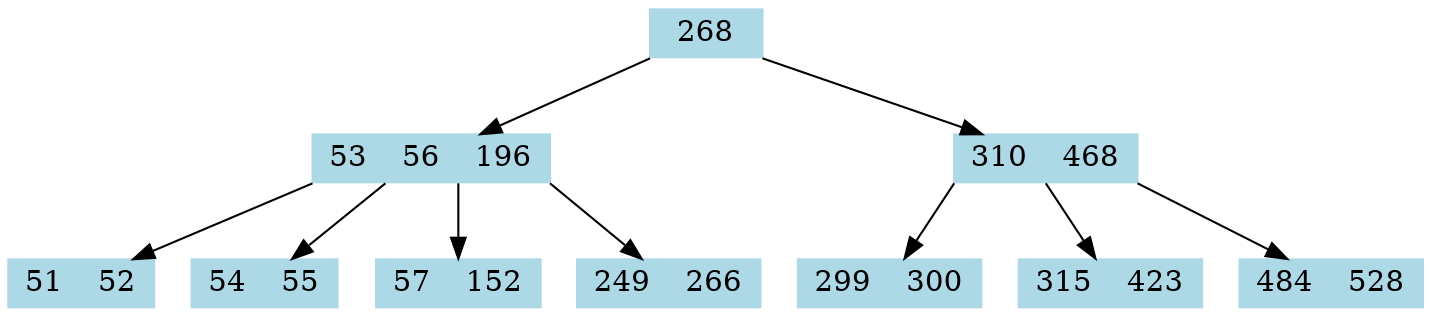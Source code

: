 
//
digraph {
 splines=false;
 node [shape = record,height=.1,style=filled,color=lightblue;];

 node0x100608a80 [label = " <node268> 268"]
 node0x100608a80:<node268>:sw -> node0x10057d6e0
 node0x10057d6e0 [label = " <node53> 53| <node56> 56| <node196> 196"]
 node0x10057d6e0:<node53>:sw -> node0x10057d3d0
 node0x10057d3d0 [label = " <node51> 51| <node52> 52"]
 node0x10057d6e0:<node53>:se -> node0x100608ad0
 node0x100608ad0 [label = " <node54> 54| <node55> 55"]
 node0x10057d6e0:<node56>:se -> node0x1006086e0
 node0x1006086e0 [label = " <node57> 57| <node152> 152"]
 node0x10057d6e0:<node196>:se -> node0x10057d460
 node0x10057d460 [label = " <node249> 249| <node266> 266"]
 node0x100608a80:<node268>:se -> node0x100608a20
 node0x100608a20 [label = " <node310> 310| <node468> 468"]
 node0x100608a20:<node310>:sw -> node0x10057d730
 node0x10057d730 [label = " <node299> 299| <node300> 300"]
 node0x100608a20:<node310>:se -> node0x10057d830
 node0x10057d830 [label = " <node315> 315| <node423> 423"]
 node0x100608a20:<node468>:se -> node0x10057d7e0
 node0x10057d7e0 [label = " <node484> 484| <node528> 528"]
}

//solveUnderflow
digraph {
 splines=false;
 node [shape = record,height=.1,style=filled,color=lightblue;];

 node0x100608a80 [label = " <node268> 268"]
 node0x100608a80:<node268>:sw -> node0x10057d6e0
 node0x10057d6e0 [label = " <node53> 53| <node56> 56| <node196> 196"]
 node0x10057d6e0:<node53>:sw -> node0x10057d3d0
 node0x10057d3d0 [label = " <node51> 51| <node52> 52"]
 node0x10057d6e0:<node53>:se -> node0x100608ad0
 node0x100608ad0 [label = " <node54> 54| <node55> 55"]
 node0x10057d6e0:<node56>:se -> node0x1006086e0
 node0x1006086e0 [label = " <node57> 57| <node152> 152"]
 node0x10057d6e0:<node196>:se -> node0x10057d460
 node0x10057d460 [label = " <node249> 249| <node266> 266"]
 node0x100608a80:<node268>:se -> node0x100608a20
 node0x100608a20 [label = " <node310> 310| <node468> 468"]
 node0x100608a20:<node310>:sw -> node0x10057d730
 node0x10057d730 [label = " <node299> 299| <node300> 300"]
 node0x100608a20:<node310>:se -> node0x10057d830
 node0x10057d830 [label = " <node315> 315| <node423> 423"]
 node0x100608a20:<node468>:se -> node0x10057d7e0
 node0x10057d7e0 [label = " <node528> 528"]
}

//solveUnderflow
digraph {
 splines=false;
 node [shape = record,height=.1,style=filled,color=lightblue;];

 node0x100608a80 [label = " <node268> 268"]
 node0x100608a80:<node268>:sw -> node0x10057d6e0
 node0x10057d6e0 [label = " <node53> 53| <node56> 56| <node196> 196"]
 node0x10057d6e0:<node53>:sw -> node0x10057d3d0
 node0x10057d3d0 [label = " <node51> 51| <node52> 52"]
 node0x10057d6e0:<node53>:se -> node0x100608ad0
 node0x100608ad0 [label = " <node54> 54| <node55> 55"]
 node0x10057d6e0:<node56>:se -> node0x1006086e0
 node0x1006086e0 [label = " <node57> 57| <node152> 152"]
 node0x10057d6e0:<node196>:se -> node0x10057d460
 node0x10057d460 [label = " <node249> 249| <node266> 266"]
 node0x100608a80:<node268>:se -> node0x100608a20
 node0x100608a20 [label = " <node310> 310"]
 node0x100608a20:<node310>:sw -> node0x10057d730
 node0x10057d730 [label = " <node299> 299| <node300> 300"]
 node0x100608a20:<node310>:se -> node0x10057d830
 node0x10057d830 [label = " <node315> 315| <node423> 423| <node468> 468| <node528> 528"]
}

//484
digraph {
 splines=false;
 node [shape = record,height=.1,style=filled,color=lightblue;];

 node0x100608a80 [label = " <node196> 196"]
 node0x100608a80:<node196>:sw -> node0x10057d6e0
 node0x10057d6e0 [label = " <node53> 53| <node56> 56"]
 node0x10057d6e0:<node53>:sw -> node0x10057d3d0
 node0x10057d3d0 [label = " <node51> 51| <node52> 52"]
 node0x10057d6e0:<node53>:se -> node0x100608ad0
 node0x100608ad0 [label = " <node54> 54| <node55> 55"]
 node0x10057d6e0:<node56>:se -> node0x1006086e0
 node0x1006086e0 [label = " <node57> 57| <node152> 152"]
 node0x100608a80:<node196>:se -> node0x100608a20
 node0x100608a20 [label = " <node268> 268| <node310> 310"]
 node0x100608a20:<node268>:sw -> node0x10057d460
 node0x10057d460 [label = " <node249> 249| <node266> 266"]
 node0x100608a20:<node268>:se -> node0x10057d730
 node0x10057d730 [label = " <node299> 299| <node300> 300"]
 node0x100608a20:<node310>:se -> node0x10057d830
 node0x10057d830 [label = " <node315> 315| <node423> 423| <node468> 468| <node528> 528"]
}

//solveUnderflow
digraph {
 splines=false;
 node [shape = record,height=.1,style=filled,color=lightblue;];

 node0x100608a80 [label = " <node196> 196"]
 node0x100608a80:<node196>:sw -> node0x10057d6e0
 node0x10057d6e0 [label = " <node53> 53| <node56> 56"]
 node0x10057d6e0:<node53>:sw -> node0x10057d3d0
 node0x10057d3d0 [label = " <node51> 51"]
 node0x10057d6e0:<node53>:se -> node0x100608ad0
 node0x100608ad0 [label = " <node54> 54| <node55> 55"]
 node0x10057d6e0:<node56>:se -> node0x1006086e0
 node0x1006086e0 [label = " <node57> 57| <node152> 152"]
 node0x100608a80:<node196>:se -> node0x100608a20
 node0x100608a20 [label = " <node268> 268| <node310> 310"]
 node0x100608a20:<node268>:sw -> node0x10057d460
 node0x10057d460 [label = " <node249> 249| <node266> 266"]
 node0x100608a20:<node268>:se -> node0x10057d730
 node0x10057d730 [label = " <node299> 299| <node300> 300"]
 node0x100608a20:<node310>:se -> node0x10057d830
 node0x10057d830 [label = " <node315> 315| <node423> 423| <node468> 468| <node528> 528"]
}

//solveUnderflow
digraph {
 splines=false;
 node [shape = record,height=.1,style=filled,color=lightblue;];

 node0x100608a80 [label = " <node196> 196"]
 node0x100608a80:<node196>:sw -> node0x10057d6e0
 node0x10057d6e0 [label = " <node56> 56"]
 node0x10057d6e0:<node56>:sw -> node0x100608ad0
 node0x100608ad0 [label = " <node51> 51| <node53> 53| <node54> 54| <node55> 55"]
 node0x10057d6e0:<node56>:se -> node0x1006086e0
 node0x1006086e0 [label = " <node57> 57| <node152> 152"]
 node0x100608a80:<node196>:se -> node0x100608a20
 node0x100608a20 [label = " <node268> 268| <node310> 310"]
 node0x100608a20:<node268>:sw -> node0x10057d460
 node0x10057d460 [label = " <node249> 249| <node266> 266"]
 node0x100608a20:<node268>:se -> node0x10057d730
 node0x10057d730 [label = " <node299> 299| <node300> 300"]
 node0x100608a20:<node310>:se -> node0x10057d830
 node0x10057d830 [label = " <node315> 315| <node423> 423| <node468> 468| <node528> 528"]
}

//52
digraph {
 splines=false;
 node [shape = record,height=.1,style=filled,color=lightblue;];

 node0x100608a20 [label = " <node56> 56| <node196> 196| <node268> 268| <node310> 310"]
 node0x100608a20:<node56>:sw -> node0x100608ad0
 node0x100608ad0 [label = " <node51> 51| <node53> 53| <node54> 54| <node55> 55"]
 node0x100608a20:<node56>:se -> node0x1006086e0
 node0x1006086e0 [label = " <node57> 57| <node152> 152"]
 node0x100608a20:<node196>:se -> node0x10057d460
 node0x10057d460 [label = " <node249> 249| <node266> 266"]
 node0x100608a20:<node268>:se -> node0x10057d730
 node0x10057d730 [label = " <node299> 299| <node300> 300"]
 node0x100608a20:<node310>:se -> node0x10057d830
 node0x10057d830 [label = " <node315> 315| <node423> 423| <node468> 468| <node528> 528"]
}
